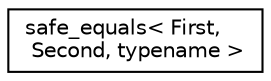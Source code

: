digraph "Graphical Class Hierarchy"
{
 // LATEX_PDF_SIZE
  edge [fontname="Helvetica",fontsize="10",labelfontname="Helvetica",labelfontsize="10"];
  node [fontname="Helvetica",fontsize="10",shape=record];
  rankdir="LR";
  Node0 [label="safe_equals\< First,\l Second, typename \>",height=0.2,width=0.4,color="black", fillcolor="white", style="filled",URL="$structsafe__equals.html",tooltip=" "];
}
